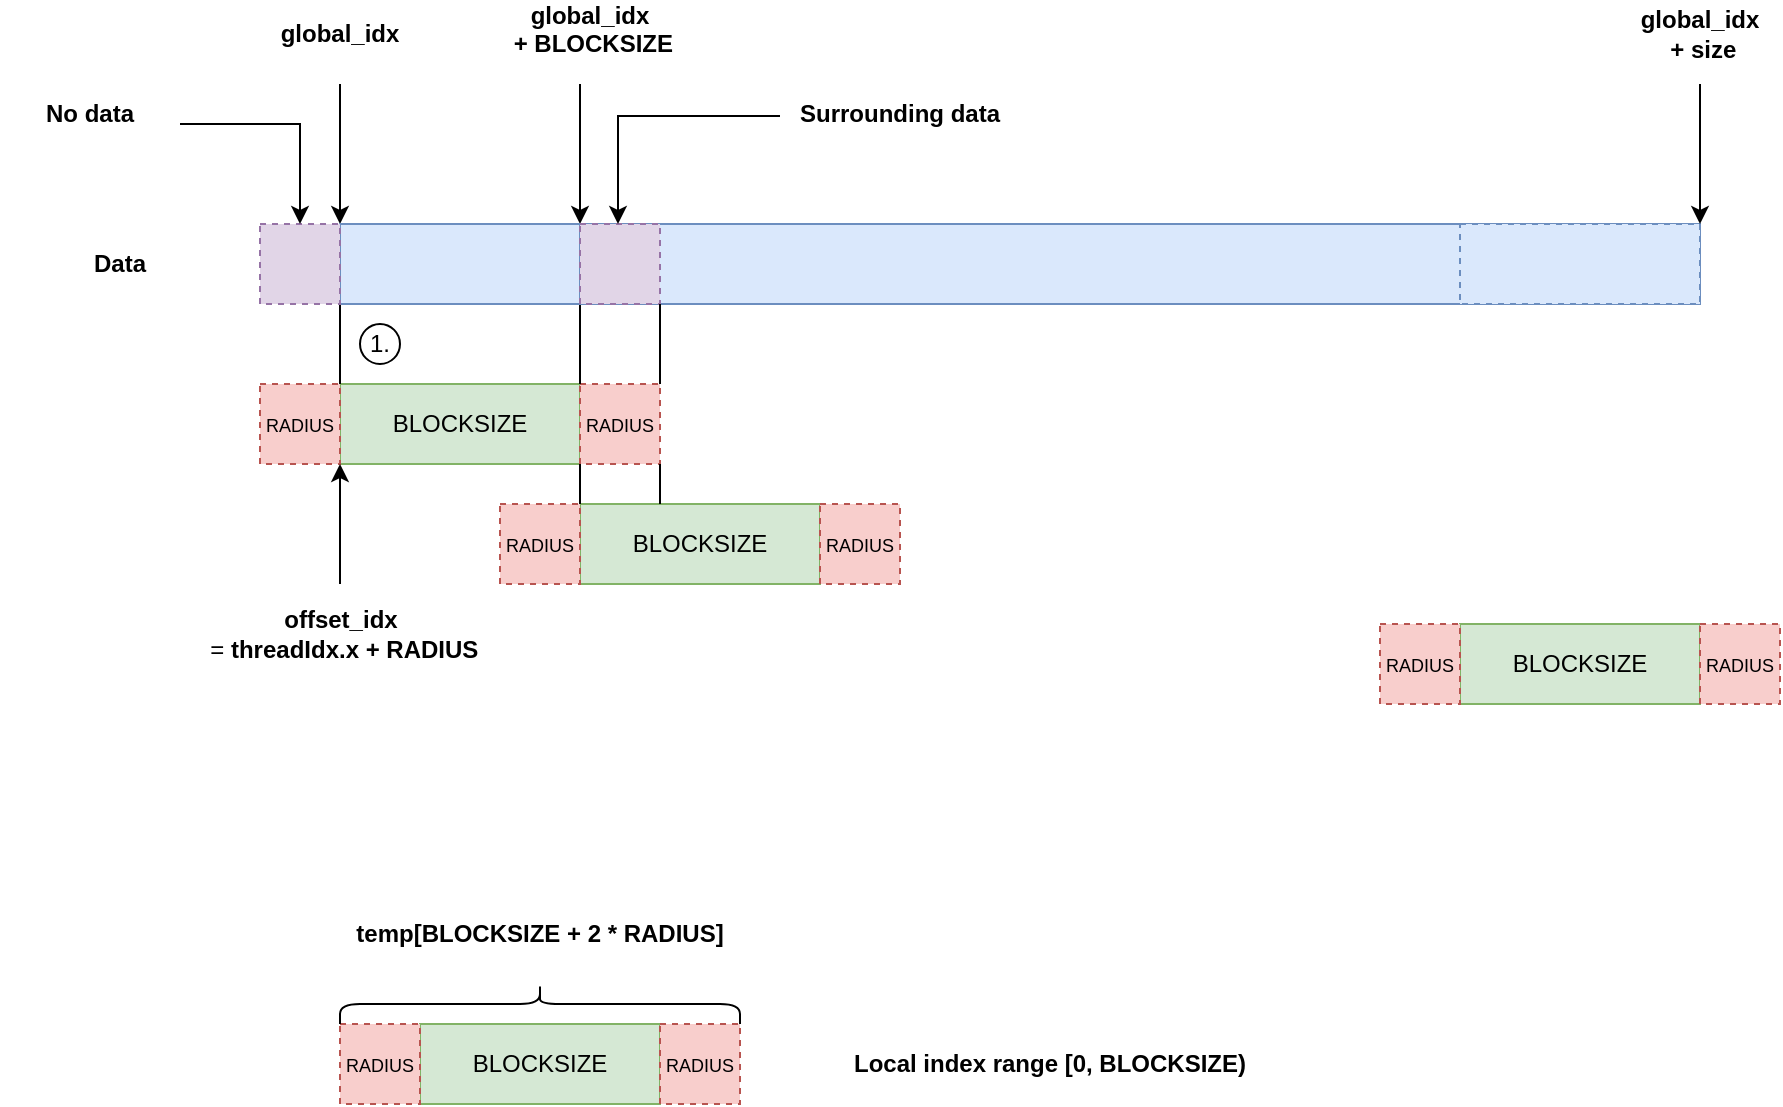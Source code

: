 <mxfile version="24.2.7" type="github">
  <diagram name="Page-1" id="ZQ5rFF8UfDTRX3QORSim">
    <mxGraphModel dx="1992" dy="859" grid="1" gridSize="10" guides="1" tooltips="1" connect="1" arrows="1" fold="1" page="1" pageScale="1" pageWidth="850" pageHeight="1100" math="0" shadow="0">
      <root>
        <mxCell id="0" />
        <mxCell id="1" parent="0" />
        <mxCell id="KThRyYf9amWl1B7xjah_-1" value="" style="rounded=0;whiteSpace=wrap;html=1;fillColor=#dae8fc;strokeColor=#6c8ebf;" vertex="1" parent="1">
          <mxGeometry x="80" y="280" width="680" height="40" as="geometry" />
        </mxCell>
        <mxCell id="KThRyYf9amWl1B7xjah_-2" value="&lt;div&gt;&lt;b&gt;Data&lt;/b&gt;&lt;/div&gt;" style="text;html=1;align=center;verticalAlign=middle;whiteSpace=wrap;rounded=0;" vertex="1" parent="1">
          <mxGeometry x="-60" y="285" width="60" height="30" as="geometry" />
        </mxCell>
        <mxCell id="KThRyYf9amWl1B7xjah_-3" value="BLOCKSIZE" style="rounded=0;whiteSpace=wrap;html=1;fillColor=#d5e8d4;strokeColor=#82b366;" vertex="1" parent="1">
          <mxGeometry x="80" y="360" width="120" height="40" as="geometry" />
        </mxCell>
        <mxCell id="KThRyYf9amWl1B7xjah_-4" value="&lt;font style=&quot;font-size: 9px;&quot;&gt;RADIUS&lt;/font&gt;" style="rounded=0;whiteSpace=wrap;html=1;dashed=1;fillColor=#f8cecc;strokeColor=#b85450;" vertex="1" parent="1">
          <mxGeometry x="40" y="360" width="40" height="40" as="geometry" />
        </mxCell>
        <mxCell id="KThRyYf9amWl1B7xjah_-5" value="&lt;font style=&quot;font-size: 9px;&quot;&gt;RADIUS&lt;/font&gt;" style="rounded=0;whiteSpace=wrap;html=1;dashed=1;fillColor=#f8cecc;strokeColor=#b85450;" vertex="1" parent="1">
          <mxGeometry x="200" y="360" width="40" height="40" as="geometry" />
        </mxCell>
        <mxCell id="KThRyYf9amWl1B7xjah_-6" value="BLOCKSIZE" style="rounded=0;whiteSpace=wrap;html=1;fillColor=#d5e8d4;strokeColor=#82b366;" vertex="1" parent="1">
          <mxGeometry x="200" y="420" width="120" height="40" as="geometry" />
        </mxCell>
        <mxCell id="KThRyYf9amWl1B7xjah_-7" value="&lt;font style=&quot;font-size: 9px;&quot;&gt;RADIUS&lt;/font&gt;" style="rounded=0;whiteSpace=wrap;html=1;dashed=1;fillColor=#f8cecc;strokeColor=#b85450;" vertex="1" parent="1">
          <mxGeometry x="160" y="420" width="40" height="40" as="geometry" />
        </mxCell>
        <mxCell id="KThRyYf9amWl1B7xjah_-8" value="&lt;font style=&quot;font-size: 9px;&quot;&gt;RADIUS&lt;/font&gt;" style="rounded=0;whiteSpace=wrap;html=1;dashed=1;fillColor=#f8cecc;strokeColor=#b85450;" vertex="1" parent="1">
          <mxGeometry x="320" y="420" width="40" height="40" as="geometry" />
        </mxCell>
        <mxCell id="KThRyYf9amWl1B7xjah_-9" value="BLOCKSIZE" style="rounded=0;whiteSpace=wrap;html=1;fillColor=#d5e8d4;strokeColor=#82b366;" vertex="1" parent="1">
          <mxGeometry x="640" y="480" width="120" height="40" as="geometry" />
        </mxCell>
        <mxCell id="KThRyYf9amWl1B7xjah_-10" value="&lt;font style=&quot;font-size: 9px;&quot;&gt;RADIUS&lt;/font&gt;" style="rounded=0;whiteSpace=wrap;html=1;dashed=1;fillColor=#f8cecc;strokeColor=#b85450;" vertex="1" parent="1">
          <mxGeometry x="600" y="480" width="40" height="40" as="geometry" />
        </mxCell>
        <mxCell id="KThRyYf9amWl1B7xjah_-11" value="&lt;font style=&quot;font-size: 9px;&quot;&gt;RADIUS&lt;/font&gt;" style="rounded=0;whiteSpace=wrap;html=1;dashed=1;fillColor=#f8cecc;strokeColor=#b85450;" vertex="1" parent="1">
          <mxGeometry x="760" y="480" width="40" height="40" as="geometry" />
        </mxCell>
        <mxCell id="KThRyYf9amWl1B7xjah_-13" value="" style="endArrow=classic;html=1;rounded=0;entryX=0;entryY=0;entryDx=0;entryDy=0;" edge="1" parent="1" target="KThRyYf9amWl1B7xjah_-1">
          <mxGeometry width="50" height="50" relative="1" as="geometry">
            <mxPoint x="80" y="210" as="sourcePoint" />
            <mxPoint x="120" y="160" as="targetPoint" />
          </mxGeometry>
        </mxCell>
        <mxCell id="KThRyYf9amWl1B7xjah_-14" value="" style="endArrow=classic;html=1;rounded=0;entryX=1;entryY=1;entryDx=0;entryDy=0;exitX=0.5;exitY=0;exitDx=0;exitDy=0;" edge="1" parent="1" source="KThRyYf9amWl1B7xjah_-16" target="KThRyYf9amWl1B7xjah_-4">
          <mxGeometry width="50" height="50" relative="1" as="geometry">
            <mxPoint x="80" y="450" as="sourcePoint" />
            <mxPoint x="80" y="520" as="targetPoint" />
          </mxGeometry>
        </mxCell>
        <mxCell id="KThRyYf9amWl1B7xjah_-15" value="&lt;div&gt;&lt;b&gt;global_idx&lt;/b&gt;&lt;/div&gt;" style="text;html=1;align=center;verticalAlign=middle;whiteSpace=wrap;rounded=0;" vertex="1" parent="1">
          <mxGeometry x="50" y="170" width="60" height="30" as="geometry" />
        </mxCell>
        <mxCell id="KThRyYf9amWl1B7xjah_-16" value="&lt;div&gt;&lt;b&gt;offset_idx&lt;/b&gt;&lt;/div&gt;&amp;nbsp;= &lt;b&gt;threadIdx.x + RADIUS&lt;/b&gt;" style="text;html=1;align=center;verticalAlign=middle;whiteSpace=wrap;rounded=0;" vertex="1" parent="1">
          <mxGeometry x="-22.5" y="460" width="205" height="50" as="geometry" />
        </mxCell>
        <mxCell id="KThRyYf9amWl1B7xjah_-17" value="BLOCKSIZE" style="rounded=0;whiteSpace=wrap;html=1;fillColor=#d5e8d4;strokeColor=#82b366;" vertex="1" parent="1">
          <mxGeometry x="120" y="680" width="120" height="40" as="geometry" />
        </mxCell>
        <mxCell id="KThRyYf9amWl1B7xjah_-18" value="&lt;font style=&quot;font-size: 9px;&quot;&gt;RADIUS&lt;/font&gt;" style="rounded=0;whiteSpace=wrap;html=1;dashed=1;fillColor=#f8cecc;strokeColor=#b85450;" vertex="1" parent="1">
          <mxGeometry x="80" y="680" width="40" height="40" as="geometry" />
        </mxCell>
        <mxCell id="KThRyYf9amWl1B7xjah_-19" value="&lt;font style=&quot;font-size: 9px;&quot;&gt;RADIUS&lt;/font&gt;" style="rounded=0;whiteSpace=wrap;html=1;dashed=1;fillColor=#f8cecc;strokeColor=#b85450;" vertex="1" parent="1">
          <mxGeometry x="240" y="680" width="40" height="40" as="geometry" />
        </mxCell>
        <mxCell id="KThRyYf9amWl1B7xjah_-20" value="" style="shape=curlyBracket;whiteSpace=wrap;html=1;rounded=1;flipH=1;labelPosition=right;verticalLabelPosition=middle;align=left;verticalAlign=middle;rotation=-90;" vertex="1" parent="1">
          <mxGeometry x="170" y="570" width="20" height="200" as="geometry" />
        </mxCell>
        <mxCell id="KThRyYf9amWl1B7xjah_-21" value="&lt;b&gt;temp[BLOCKSIZE + 2 * RADIUS]&lt;/b&gt;" style="text;html=1;align=center;verticalAlign=middle;whiteSpace=wrap;rounded=0;" vertex="1" parent="1">
          <mxGeometry x="80" y="620" width="200" height="30" as="geometry" />
        </mxCell>
        <mxCell id="KThRyYf9amWl1B7xjah_-22" value="" style="endArrow=none;html=1;rounded=0;entryX=0;entryY=1;entryDx=0;entryDy=0;" edge="1" parent="1" target="KThRyYf9amWl1B7xjah_-1">
          <mxGeometry width="50" height="50" relative="1" as="geometry">
            <mxPoint x="80" y="360" as="sourcePoint" />
            <mxPoint x="130" y="310" as="targetPoint" />
          </mxGeometry>
        </mxCell>
        <mxCell id="KThRyYf9amWl1B7xjah_-23" value="" style="endArrow=none;html=1;rounded=0;entryX=0;entryY=1;entryDx=0;entryDy=0;" edge="1" parent="1">
          <mxGeometry width="50" height="50" relative="1" as="geometry">
            <mxPoint x="200" y="360" as="sourcePoint" />
            <mxPoint x="200" y="320" as="targetPoint" />
          </mxGeometry>
        </mxCell>
        <mxCell id="KThRyYf9amWl1B7xjah_-24" value="" style="endArrow=classic;html=1;rounded=0;entryX=0;entryY=0;entryDx=0;entryDy=0;" edge="1" parent="1">
          <mxGeometry width="50" height="50" relative="1" as="geometry">
            <mxPoint x="200" y="210" as="sourcePoint" />
            <mxPoint x="200" y="280" as="targetPoint" />
          </mxGeometry>
        </mxCell>
        <mxCell id="KThRyYf9amWl1B7xjah_-25" value="&lt;div&gt;&lt;b&gt;global_idx&lt;/b&gt;&lt;/div&gt;&lt;div&gt;&lt;b&gt;&amp;nbsp;+ BLOCKSIZE&lt;/b&gt;&lt;/div&gt;&lt;div&gt;&lt;b&gt;&lt;br&gt;&lt;/b&gt;&lt;/div&gt;" style="text;html=1;align=center;verticalAlign=middle;whiteSpace=wrap;rounded=0;" vertex="1" parent="1">
          <mxGeometry x="160" y="180" width="90" height="20" as="geometry" />
        </mxCell>
        <mxCell id="KThRyYf9amWl1B7xjah_-26" value="" style="endArrow=classic;html=1;rounded=0;entryX=0;entryY=0;entryDx=0;entryDy=0;" edge="1" parent="1">
          <mxGeometry width="50" height="50" relative="1" as="geometry">
            <mxPoint x="760" y="210" as="sourcePoint" />
            <mxPoint x="760" y="280" as="targetPoint" />
          </mxGeometry>
        </mxCell>
        <mxCell id="KThRyYf9amWl1B7xjah_-27" value="&lt;div&gt;&lt;b&gt;global_idx&lt;/b&gt;&lt;/div&gt;&amp;nbsp;&lt;b&gt;+ size&lt;/b&gt;" style="text;html=1;align=center;verticalAlign=middle;whiteSpace=wrap;rounded=0;" vertex="1" parent="1">
          <mxGeometry x="730" y="170" width="60" height="30" as="geometry" />
        </mxCell>
        <mxCell id="KThRyYf9amWl1B7xjah_-28" value="1." style="ellipse;whiteSpace=wrap;html=1;aspect=fixed;" vertex="1" parent="1">
          <mxGeometry x="90" y="330" width="20" height="20" as="geometry" />
        </mxCell>
        <mxCell id="KThRyYf9amWl1B7xjah_-30" value="&lt;b&gt;Local index range [0, BLOCKSIZE)&lt;/b&gt;" style="text;html=1;align=center;verticalAlign=middle;whiteSpace=wrap;rounded=0;" vertex="1" parent="1">
          <mxGeometry x="320" y="685" width="230" height="30" as="geometry" />
        </mxCell>
        <mxCell id="KThRyYf9amWl1B7xjah_-31" value="" style="rounded=0;whiteSpace=wrap;html=1;fillColor=#dae8fc;strokeColor=#6c8ebf;" vertex="1" parent="1">
          <mxGeometry x="80" y="280" width="120" height="40" as="geometry" />
        </mxCell>
        <mxCell id="KThRyYf9amWl1B7xjah_-32" value="" style="rounded=0;whiteSpace=wrap;html=1;fillColor=#e1d5e7;strokeColor=#9673a6;dashed=1;" vertex="1" parent="1">
          <mxGeometry x="200" y="280" width="40" height="40" as="geometry" />
        </mxCell>
        <mxCell id="KThRyYf9amWl1B7xjah_-33" value="" style="endArrow=none;html=1;rounded=0;entryX=0;entryY=1;entryDx=0;entryDy=0;" edge="1" parent="1">
          <mxGeometry width="50" height="50" relative="1" as="geometry">
            <mxPoint x="240" y="360" as="sourcePoint" />
            <mxPoint x="240" y="320" as="targetPoint" />
          </mxGeometry>
        </mxCell>
        <mxCell id="KThRyYf9amWl1B7xjah_-34" value="" style="endArrow=none;html=1;rounded=0;entryX=0;entryY=1;entryDx=0;entryDy=0;" edge="1" parent="1">
          <mxGeometry width="50" height="50" relative="1" as="geometry">
            <mxPoint x="200" y="420" as="sourcePoint" />
            <mxPoint x="200" y="400" as="targetPoint" />
          </mxGeometry>
        </mxCell>
        <mxCell id="KThRyYf9amWl1B7xjah_-36" value="" style="endArrow=none;html=1;rounded=0;entryX=0;entryY=1;entryDx=0;entryDy=0;" edge="1" parent="1">
          <mxGeometry width="50" height="50" relative="1" as="geometry">
            <mxPoint x="240" y="420" as="sourcePoint" />
            <mxPoint x="240" y="400" as="targetPoint" />
          </mxGeometry>
        </mxCell>
        <mxCell id="KThRyYf9amWl1B7xjah_-38" value="" style="endArrow=classic;html=1;rounded=0;entryX=0.475;entryY=-0.15;entryDx=0;entryDy=0;entryPerimeter=0;" edge="1" parent="1">
          <mxGeometry width="50" height="50" relative="1" as="geometry">
            <mxPoint x="300" y="226" as="sourcePoint" />
            <mxPoint x="219" y="280" as="targetPoint" />
            <Array as="points">
              <mxPoint x="219" y="226" />
            </Array>
          </mxGeometry>
        </mxCell>
        <mxCell id="KThRyYf9amWl1B7xjah_-39" value="&lt;b&gt;Surrounding data&lt;/b&gt;" style="text;html=1;align=center;verticalAlign=middle;whiteSpace=wrap;rounded=0;" vertex="1" parent="1">
          <mxGeometry x="300" y="210" width="120" height="30" as="geometry" />
        </mxCell>
        <mxCell id="KThRyYf9amWl1B7xjah_-40" value="" style="rounded=0;whiteSpace=wrap;html=1;fillColor=#e1d5e7;strokeColor=#9673a6;dashed=1;" vertex="1" parent="1">
          <mxGeometry x="40" y="280" width="40" height="40" as="geometry" />
        </mxCell>
        <mxCell id="KThRyYf9amWl1B7xjah_-41" value="" style="endArrow=classic;html=1;rounded=0;entryX=0.5;entryY=0;entryDx=0;entryDy=0;" edge="1" parent="1" target="KThRyYf9amWl1B7xjah_-40">
          <mxGeometry width="50" height="50" relative="1" as="geometry">
            <mxPoint y="230" as="sourcePoint" />
            <mxPoint x="340" y="340" as="targetPoint" />
            <Array as="points">
              <mxPoint x="30" y="230" />
              <mxPoint x="60" y="230" />
            </Array>
          </mxGeometry>
        </mxCell>
        <mxCell id="KThRyYf9amWl1B7xjah_-42" value="&lt;b&gt;No data&lt;/b&gt;" style="text;html=1;align=center;verticalAlign=middle;whiteSpace=wrap;rounded=0;" vertex="1" parent="1">
          <mxGeometry x="-90" y="210" width="90" height="30" as="geometry" />
        </mxCell>
        <mxCell id="KThRyYf9amWl1B7xjah_-45" value="" style="rounded=0;whiteSpace=wrap;html=1;fillColor=#dae8fc;strokeColor=#6c8ebf;dashed=1;" vertex="1" parent="1">
          <mxGeometry x="640" y="280" width="120" height="40" as="geometry" />
        </mxCell>
      </root>
    </mxGraphModel>
  </diagram>
</mxfile>
